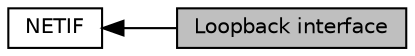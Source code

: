 digraph "Loopback interface"
{
  edge [fontname="Helvetica",fontsize="10",labelfontname="Helvetica",labelfontsize="10"];
  node [fontname="Helvetica",fontsize="10",shape=box];
  rankdir=LR;
  Node1 [label="Loopback interface",height=0.2,width=0.4,color="black", fillcolor="grey75", style="filled", fontcolor="black",tooltip=" "];
  Node2 [label="NETIF",height=0.2,width=0.4,color="black", fillcolor="white", style="filled",URL="$group__lwip__opts__netif.html",tooltip=" "];
  Node2->Node1 [shape=plaintext, dir="back", style="solid"];
}
